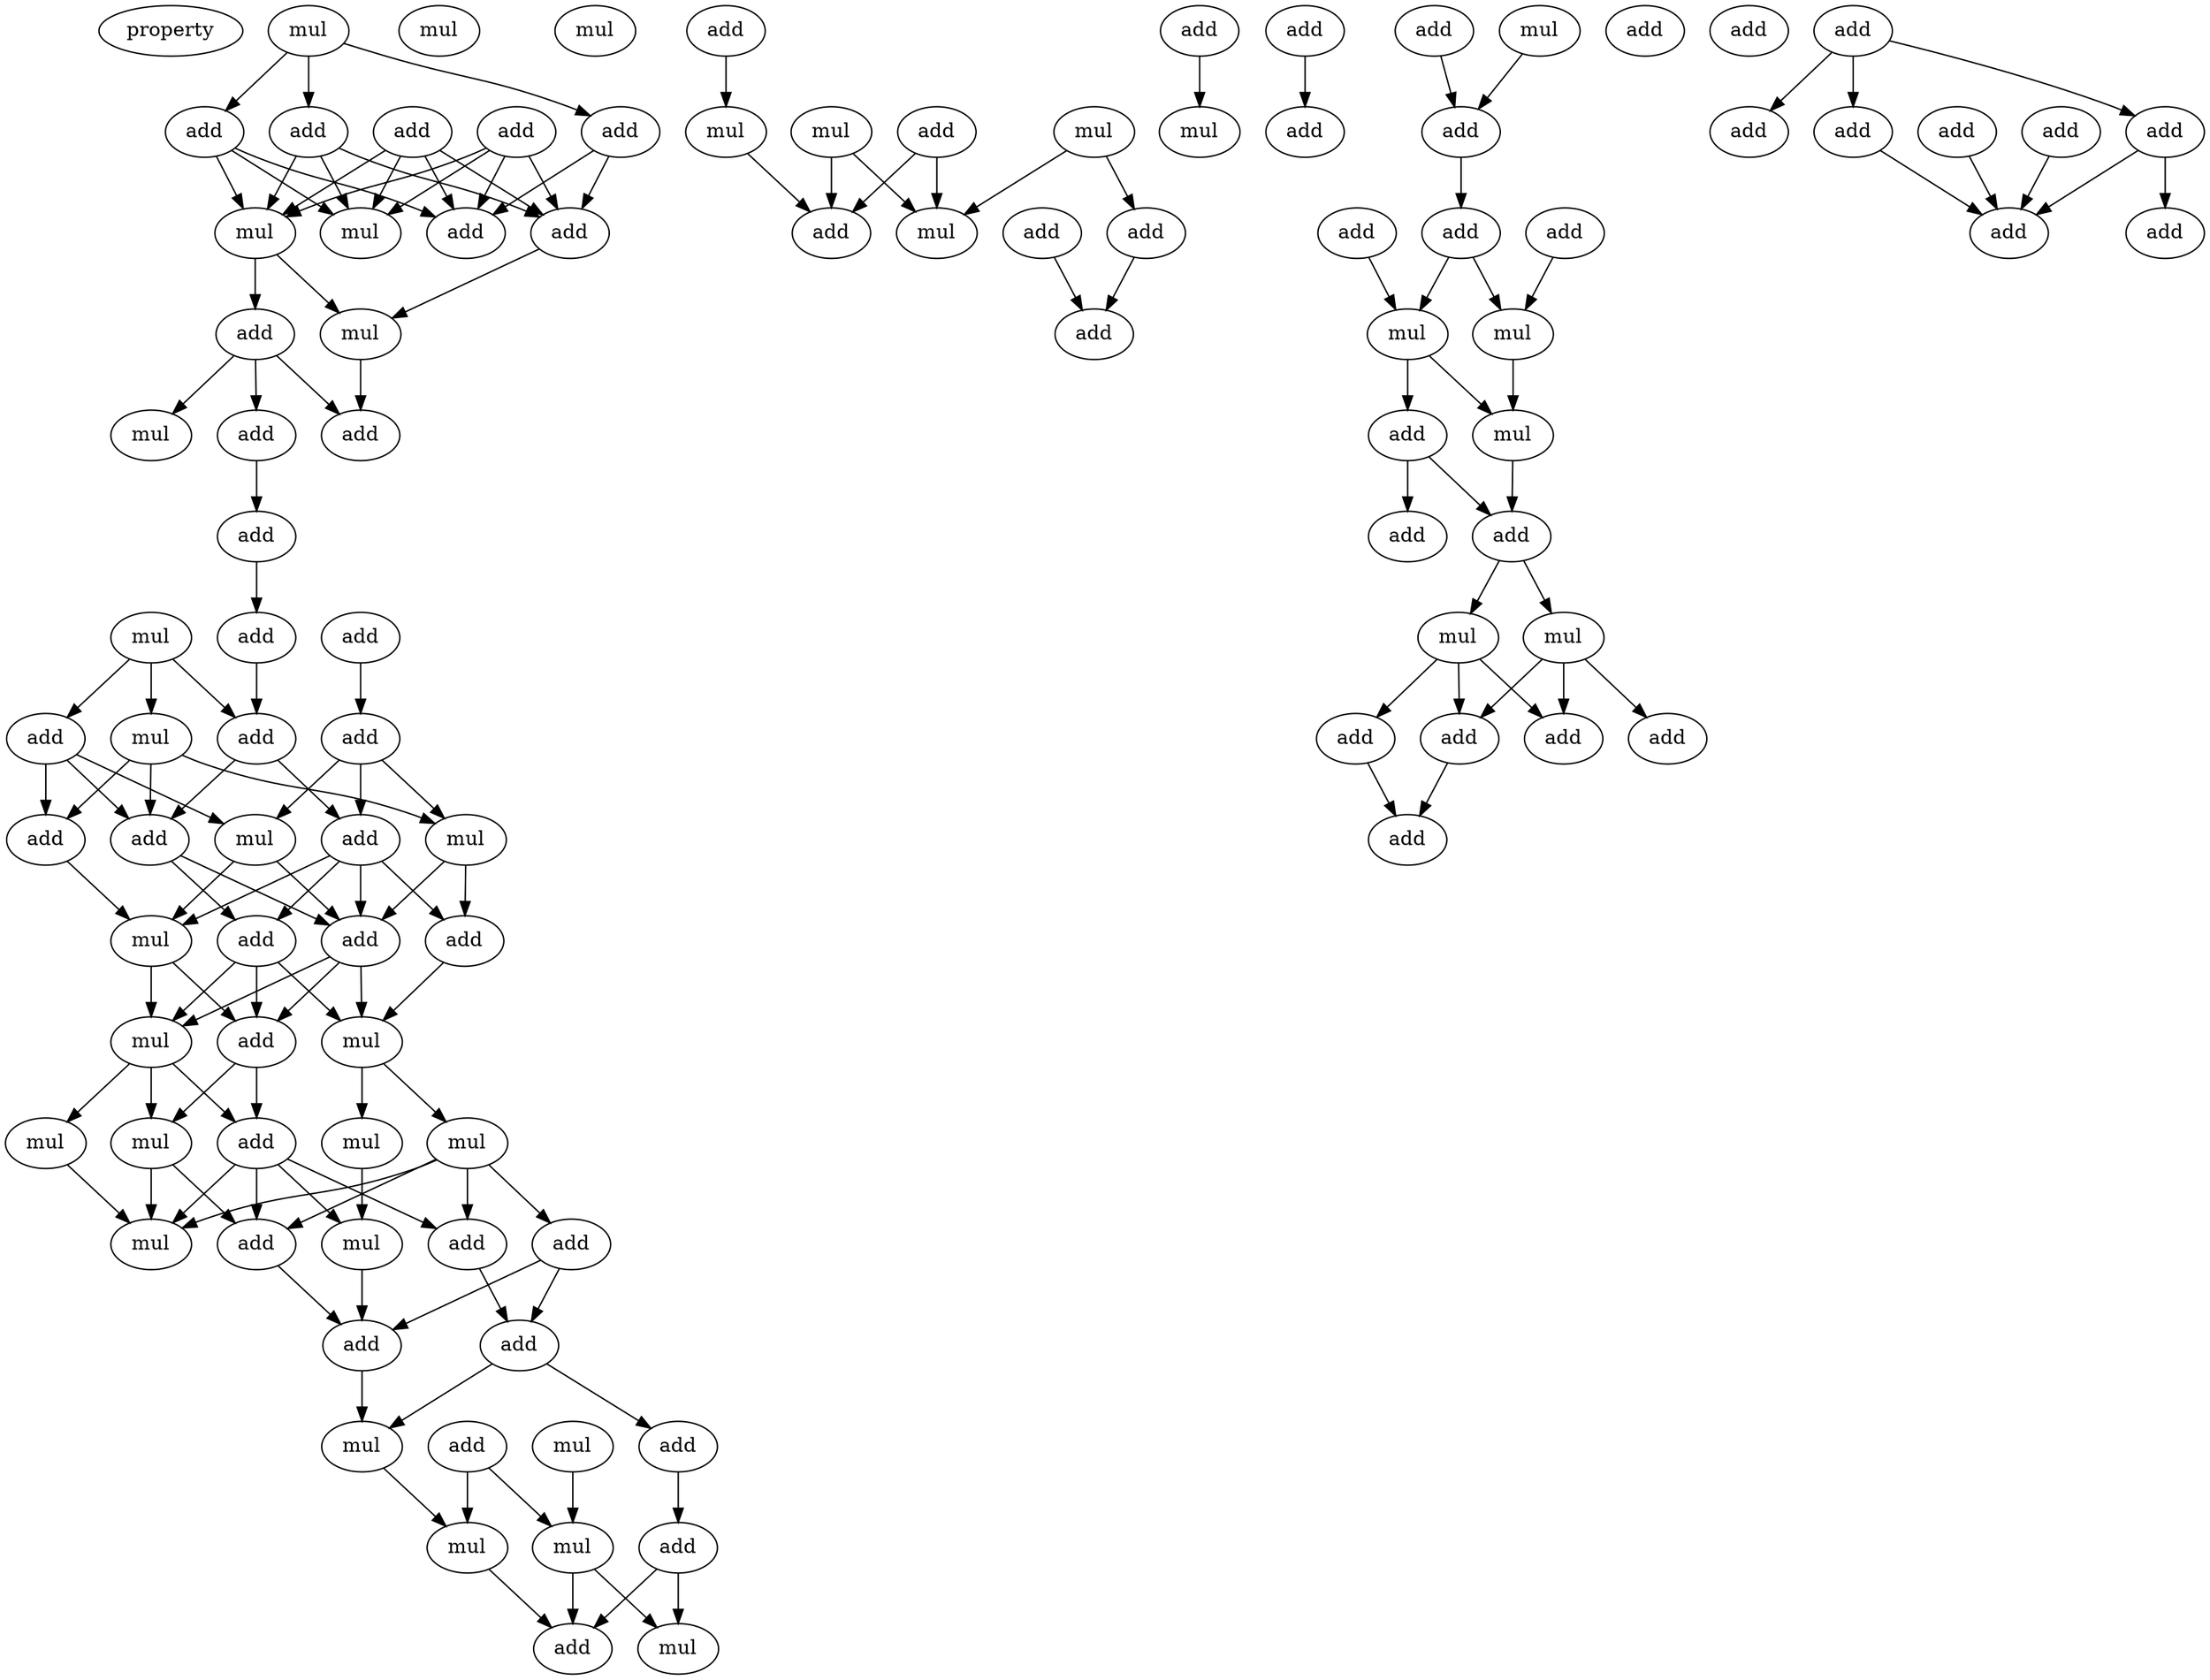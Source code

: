 digraph {
    node [fontcolor=black]
    property [mul=2,lf=1.8]
    0 [ label = mul ];
    1 [ label = add ];
    2 [ label = add ];
    3 [ label = add ];
    4 [ label = add ];
    5 [ label = add ];
    6 [ label = add ];
    7 [ label = add ];
    8 [ label = mul ];
    9 [ label = mul ];
    10 [ label = mul ];
    11 [ label = add ];
    12 [ label = mul ];
    13 [ label = mul ];
    14 [ label = add ];
    15 [ label = add ];
    16 [ label = add ];
    17 [ label = add ];
    18 [ label = add ];
    19 [ label = mul ];
    20 [ label = add ];
    21 [ label = mul ];
    22 [ label = add ];
    23 [ label = add ];
    24 [ label = mul ];
    25 [ label = mul ];
    26 [ label = add ];
    27 [ label = add ];
    28 [ label = add ];
    29 [ label = add ];
    30 [ label = mul ];
    31 [ label = add ];
    32 [ label = add ];
    33 [ label = mul ];
    34 [ label = add ];
    35 [ label = mul ];
    36 [ label = mul ];
    37 [ label = mul ];
    38 [ label = mul ];
    39 [ label = add ];
    40 [ label = mul ];
    41 [ label = mul ];
    42 [ label = add ];
    43 [ label = mul ];
    44 [ label = add ];
    45 [ label = add ];
    46 [ label = add ];
    47 [ label = add ];
    48 [ label = mul ];
    49 [ label = mul ];
    50 [ label = add ];
    51 [ label = add ];
    52 [ label = mul ];
    53 [ label = mul ];
    54 [ label = add ];
    55 [ label = mul ];
    56 [ label = mul ];
    57 [ label = add ];
    58 [ label = add ];
    59 [ label = mul ];
    60 [ label = mul ];
    61 [ label = add ];
    62 [ label = mul ];
    63 [ label = mul ];
    64 [ label = add ];
    65 [ label = add ];
    66 [ label = add ];
    67 [ label = add ];
    68 [ label = add ];
    69 [ label = add ];
    70 [ label = add ];
    71 [ label = mul ];
    72 [ label = add ];
    73 [ label = add ];
    74 [ label = mul ];
    75 [ label = add ];
    76 [ label = add ];
    77 [ label = add ];
    78 [ label = add ];
    79 [ label = mul ];
    80 [ label = mul ];
    81 [ label = add ];
    82 [ label = mul ];
    83 [ label = add ];
    84 [ label = add ];
    85 [ label = mul ];
    86 [ label = mul ];
    87 [ label = add ];
    88 [ label = add ];
    89 [ label = add ];
    90 [ label = add ];
    91 [ label = add ];
    92 [ label = add ];
    93 [ label = add ];
    94 [ label = add ];
    95 [ label = add ];
    96 [ label = add ];
    97 [ label = add ];
    98 [ label = add ];
    99 [ label = add ];
    100 [ label = add ];
    0 -> 2 [ name = 0 ];
    0 -> 3 [ name = 1 ];
    0 -> 5 [ name = 2 ];
    1 -> 6 [ name = 3 ];
    1 -> 7 [ name = 4 ];
    1 -> 8 [ name = 5 ];
    1 -> 9 [ name = 6 ];
    2 -> 6 [ name = 7 ];
    2 -> 8 [ name = 8 ];
    2 -> 9 [ name = 9 ];
    3 -> 6 [ name = 10 ];
    3 -> 7 [ name = 11 ];
    4 -> 6 [ name = 12 ];
    4 -> 7 [ name = 13 ];
    4 -> 8 [ name = 14 ];
    4 -> 9 [ name = 15 ];
    5 -> 7 [ name = 16 ];
    5 -> 8 [ name = 17 ];
    5 -> 9 [ name = 18 ];
    7 -> 10 [ name = 19 ];
    9 -> 10 [ name = 20 ];
    9 -> 11 [ name = 21 ];
    10 -> 15 [ name = 22 ];
    11 -> 13 [ name = 23 ];
    11 -> 14 [ name = 24 ];
    11 -> 15 [ name = 25 ];
    14 -> 16 [ name = 26 ];
    16 -> 18 [ name = 27 ];
    17 -> 22 [ name = 28 ];
    18 -> 23 [ name = 29 ];
    19 -> 20 [ name = 30 ];
    19 -> 21 [ name = 31 ];
    19 -> 23 [ name = 32 ];
    20 -> 24 [ name = 33 ];
    20 -> 27 [ name = 34 ];
    20 -> 28 [ name = 35 ];
    21 -> 25 [ name = 36 ];
    21 -> 27 [ name = 37 ];
    21 -> 28 [ name = 38 ];
    22 -> 24 [ name = 39 ];
    22 -> 25 [ name = 40 ];
    22 -> 26 [ name = 41 ];
    23 -> 26 [ name = 42 ];
    23 -> 27 [ name = 43 ];
    24 -> 29 [ name = 44 ];
    24 -> 30 [ name = 45 ];
    25 -> 29 [ name = 46 ];
    25 -> 32 [ name = 47 ];
    26 -> 29 [ name = 48 ];
    26 -> 30 [ name = 49 ];
    26 -> 31 [ name = 50 ];
    26 -> 32 [ name = 51 ];
    27 -> 29 [ name = 52 ];
    27 -> 31 [ name = 53 ];
    28 -> 30 [ name = 54 ];
    29 -> 33 [ name = 55 ];
    29 -> 34 [ name = 56 ];
    29 -> 35 [ name = 57 ];
    30 -> 33 [ name = 58 ];
    30 -> 34 [ name = 59 ];
    31 -> 33 [ name = 60 ];
    31 -> 34 [ name = 61 ];
    31 -> 35 [ name = 62 ];
    32 -> 35 [ name = 63 ];
    33 -> 36 [ name = 64 ];
    33 -> 38 [ name = 65 ];
    33 -> 39 [ name = 66 ];
    34 -> 38 [ name = 67 ];
    34 -> 39 [ name = 68 ];
    35 -> 37 [ name = 69 ];
    35 -> 40 [ name = 70 ];
    36 -> 43 [ name = 71 ];
    37 -> 42 [ name = 72 ];
    37 -> 43 [ name = 73 ];
    37 -> 44 [ name = 74 ];
    37 -> 45 [ name = 75 ];
    38 -> 43 [ name = 76 ];
    38 -> 45 [ name = 77 ];
    39 -> 41 [ name = 78 ];
    39 -> 43 [ name = 79 ];
    39 -> 44 [ name = 80 ];
    39 -> 45 [ name = 81 ];
    40 -> 41 [ name = 82 ];
    41 -> 47 [ name = 83 ];
    42 -> 46 [ name = 84 ];
    42 -> 47 [ name = 85 ];
    44 -> 46 [ name = 86 ];
    45 -> 47 [ name = 87 ];
    46 -> 49 [ name = 88 ];
    46 -> 50 [ name = 89 ];
    47 -> 49 [ name = 90 ];
    48 -> 53 [ name = 91 ];
    49 -> 55 [ name = 92 ];
    50 -> 54 [ name = 93 ];
    51 -> 53 [ name = 94 ];
    51 -> 55 [ name = 95 ];
    53 -> 56 [ name = 96 ];
    53 -> 57 [ name = 97 ];
    54 -> 56 [ name = 98 ];
    54 -> 57 [ name = 99 ];
    55 -> 57 [ name = 100 ];
    58 -> 59 [ name = 101 ];
    59 -> 66 [ name = 102 ];
    60 -> 63 [ name = 103 ];
    60 -> 66 [ name = 104 ];
    61 -> 63 [ name = 105 ];
    61 -> 66 [ name = 106 ];
    62 -> 63 [ name = 107 ];
    62 -> 65 [ name = 108 ];
    64 -> 67 [ name = 109 ];
    65 -> 67 [ name = 110 ];
    68 -> 74 [ name = 111 ];
    69 -> 73 [ name = 112 ];
    70 -> 75 [ name = 113 ];
    71 -> 75 [ name = 114 ];
    75 -> 78 [ name = 115 ];
    76 -> 79 [ name = 116 ];
    77 -> 80 [ name = 117 ];
    78 -> 79 [ name = 118 ];
    78 -> 80 [ name = 119 ];
    79 -> 81 [ name = 120 ];
    79 -> 82 [ name = 121 ];
    80 -> 82 [ name = 122 ];
    81 -> 83 [ name = 123 ];
    81 -> 84 [ name = 124 ];
    82 -> 84 [ name = 125 ];
    84 -> 85 [ name = 126 ];
    84 -> 86 [ name = 127 ];
    85 -> 88 [ name = 128 ];
    85 -> 89 [ name = 129 ];
    85 -> 90 [ name = 130 ];
    86 -> 87 [ name = 131 ];
    86 -> 89 [ name = 132 ];
    86 -> 90 [ name = 133 ];
    88 -> 92 [ name = 134 ];
    90 -> 92 [ name = 135 ];
    93 -> 94 [ name = 136 ];
    93 -> 97 [ name = 137 ];
    93 -> 98 [ name = 138 ];
    95 -> 99 [ name = 139 ];
    96 -> 99 [ name = 140 ];
    97 -> 99 [ name = 141 ];
    97 -> 100 [ name = 142 ];
    98 -> 99 [ name = 143 ];
}
